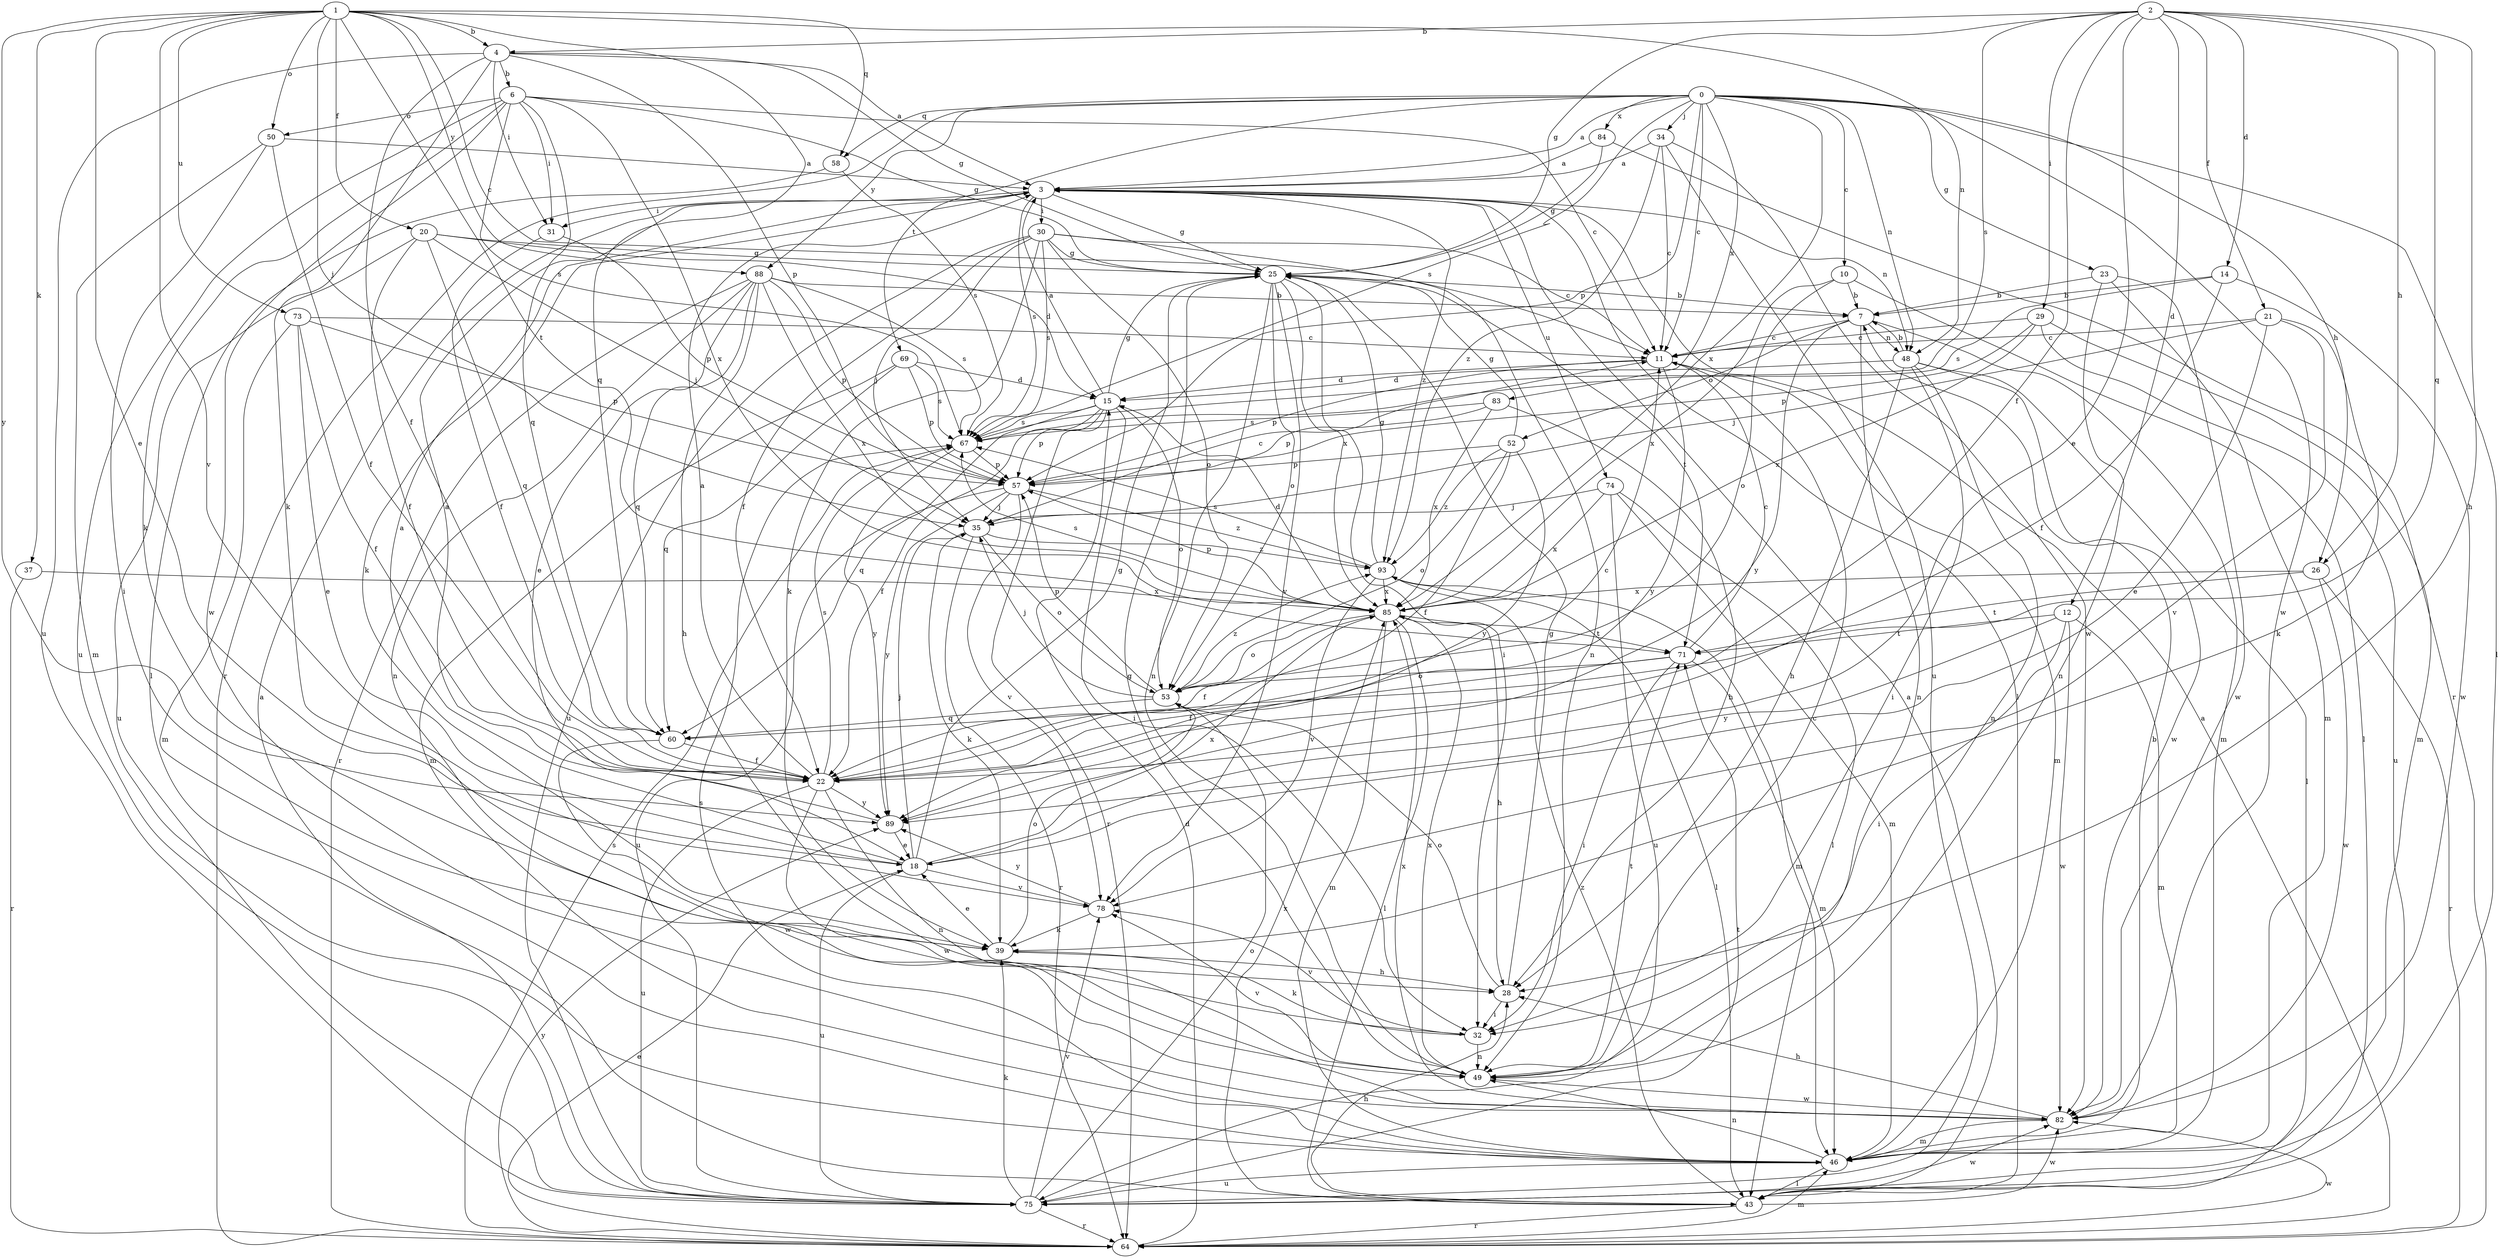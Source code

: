 strict digraph  {
0;
1;
2;
3;
4;
6;
7;
10;
11;
12;
14;
15;
18;
20;
21;
22;
23;
25;
26;
28;
29;
30;
31;
32;
34;
35;
37;
39;
43;
46;
48;
49;
50;
52;
53;
57;
58;
60;
64;
67;
69;
71;
73;
74;
75;
78;
82;
83;
84;
85;
88;
89;
93;
0 -> 3  [label=a];
0 -> 10  [label=c];
0 -> 11  [label=c];
0 -> 23  [label=g];
0 -> 26  [label=h];
0 -> 34  [label=j];
0 -> 43  [label=l];
0 -> 48  [label=n];
0 -> 57  [label=p];
0 -> 58  [label=q];
0 -> 64  [label=r];
0 -> 67  [label=s];
0 -> 69  [label=t];
0 -> 82  [label=w];
0 -> 83  [label=x];
0 -> 84  [label=x];
0 -> 85  [label=x];
0 -> 88  [label=y];
1 -> 4  [label=b];
1 -> 11  [label=c];
1 -> 18  [label=e];
1 -> 20  [label=f];
1 -> 35  [label=j];
1 -> 37  [label=k];
1 -> 48  [label=n];
1 -> 50  [label=o];
1 -> 58  [label=q];
1 -> 60  [label=q];
1 -> 71  [label=t];
1 -> 73  [label=u];
1 -> 78  [label=v];
1 -> 88  [label=y];
1 -> 89  [label=y];
2 -> 4  [label=b];
2 -> 12  [label=d];
2 -> 14  [label=d];
2 -> 18  [label=e];
2 -> 21  [label=f];
2 -> 22  [label=f];
2 -> 25  [label=g];
2 -> 26  [label=h];
2 -> 28  [label=h];
2 -> 29  [label=i];
2 -> 60  [label=q];
2 -> 67  [label=s];
3 -> 25  [label=g];
3 -> 30  [label=i];
3 -> 31  [label=i];
3 -> 39  [label=k];
3 -> 43  [label=l];
3 -> 48  [label=n];
3 -> 67  [label=s];
3 -> 74  [label=u];
3 -> 93  [label=z];
4 -> 3  [label=a];
4 -> 6  [label=b];
4 -> 22  [label=f];
4 -> 25  [label=g];
4 -> 31  [label=i];
4 -> 39  [label=k];
4 -> 57  [label=p];
4 -> 75  [label=u];
6 -> 11  [label=c];
6 -> 25  [label=g];
6 -> 31  [label=i];
6 -> 39  [label=k];
6 -> 50  [label=o];
6 -> 60  [label=q];
6 -> 67  [label=s];
6 -> 75  [label=u];
6 -> 82  [label=w];
6 -> 85  [label=x];
7 -> 11  [label=c];
7 -> 46  [label=m];
7 -> 48  [label=n];
7 -> 49  [label=n];
7 -> 52  [label=o];
7 -> 89  [label=y];
10 -> 7  [label=b];
10 -> 43  [label=l];
10 -> 53  [label=o];
10 -> 85  [label=x];
11 -> 15  [label=d];
11 -> 46  [label=m];
11 -> 57  [label=p];
11 -> 89  [label=y];
12 -> 32  [label=i];
12 -> 46  [label=m];
12 -> 71  [label=t];
12 -> 82  [label=w];
12 -> 89  [label=y];
14 -> 7  [label=b];
14 -> 22  [label=f];
14 -> 67  [label=s];
14 -> 82  [label=w];
15 -> 3  [label=a];
15 -> 22  [label=f];
15 -> 25  [label=g];
15 -> 32  [label=i];
15 -> 53  [label=o];
15 -> 57  [label=p];
15 -> 60  [label=q];
15 -> 64  [label=r];
15 -> 67  [label=s];
18 -> 3  [label=a];
18 -> 25  [label=g];
18 -> 35  [label=j];
18 -> 75  [label=u];
18 -> 78  [label=v];
18 -> 85  [label=x];
20 -> 15  [label=d];
20 -> 22  [label=f];
20 -> 25  [label=g];
20 -> 35  [label=j];
20 -> 60  [label=q];
20 -> 75  [label=u];
21 -> 11  [label=c];
21 -> 18  [label=e];
21 -> 35  [label=j];
21 -> 39  [label=k];
21 -> 78  [label=v];
22 -> 3  [label=a];
22 -> 11  [label=c];
22 -> 49  [label=n];
22 -> 67  [label=s];
22 -> 75  [label=u];
22 -> 82  [label=w];
22 -> 89  [label=y];
23 -> 7  [label=b];
23 -> 46  [label=m];
23 -> 49  [label=n];
23 -> 82  [label=w];
25 -> 7  [label=b];
25 -> 32  [label=i];
25 -> 49  [label=n];
25 -> 53  [label=o];
25 -> 71  [label=t];
25 -> 78  [label=v];
25 -> 85  [label=x];
26 -> 64  [label=r];
26 -> 71  [label=t];
26 -> 82  [label=w];
26 -> 85  [label=x];
28 -> 25  [label=g];
28 -> 32  [label=i];
28 -> 53  [label=o];
29 -> 11  [label=c];
29 -> 46  [label=m];
29 -> 57  [label=p];
29 -> 75  [label=u];
29 -> 85  [label=x];
30 -> 11  [label=c];
30 -> 22  [label=f];
30 -> 25  [label=g];
30 -> 35  [label=j];
30 -> 39  [label=k];
30 -> 49  [label=n];
30 -> 53  [label=o];
30 -> 67  [label=s];
30 -> 75  [label=u];
31 -> 22  [label=f];
31 -> 57  [label=p];
32 -> 39  [label=k];
32 -> 49  [label=n];
32 -> 78  [label=v];
34 -> 3  [label=a];
34 -> 11  [label=c];
34 -> 75  [label=u];
34 -> 82  [label=w];
34 -> 93  [label=z];
35 -> 11  [label=c];
35 -> 39  [label=k];
35 -> 53  [label=o];
35 -> 64  [label=r];
35 -> 93  [label=z];
37 -> 64  [label=r];
37 -> 85  [label=x];
39 -> 18  [label=e];
39 -> 28  [label=h];
39 -> 53  [label=o];
43 -> 3  [label=a];
43 -> 28  [label=h];
43 -> 64  [label=r];
43 -> 82  [label=w];
43 -> 85  [label=x];
43 -> 93  [label=z];
46 -> 7  [label=b];
46 -> 43  [label=l];
46 -> 49  [label=n];
46 -> 67  [label=s];
46 -> 75  [label=u];
48 -> 7  [label=b];
48 -> 15  [label=d];
48 -> 28  [label=h];
48 -> 32  [label=i];
48 -> 43  [label=l];
48 -> 49  [label=n];
48 -> 82  [label=w];
49 -> 11  [label=c];
49 -> 25  [label=g];
49 -> 71  [label=t];
49 -> 78  [label=v];
49 -> 82  [label=w];
49 -> 85  [label=x];
50 -> 3  [label=a];
50 -> 22  [label=f];
50 -> 32  [label=i];
50 -> 46  [label=m];
52 -> 22  [label=f];
52 -> 25  [label=g];
52 -> 53  [label=o];
52 -> 57  [label=p];
52 -> 89  [label=y];
52 -> 93  [label=z];
53 -> 35  [label=j];
53 -> 57  [label=p];
53 -> 60  [label=q];
53 -> 93  [label=z];
57 -> 35  [label=j];
57 -> 75  [label=u];
57 -> 78  [label=v];
57 -> 89  [label=y];
57 -> 93  [label=z];
58 -> 43  [label=l];
58 -> 67  [label=s];
60 -> 22  [label=f];
60 -> 82  [label=w];
64 -> 3  [label=a];
64 -> 15  [label=d];
64 -> 18  [label=e];
64 -> 46  [label=m];
64 -> 67  [label=s];
64 -> 82  [label=w];
64 -> 89  [label=y];
67 -> 57  [label=p];
67 -> 89  [label=y];
69 -> 15  [label=d];
69 -> 46  [label=m];
69 -> 57  [label=p];
69 -> 60  [label=q];
69 -> 67  [label=s];
71 -> 11  [label=c];
71 -> 22  [label=f];
71 -> 32  [label=i];
71 -> 46  [label=m];
71 -> 53  [label=o];
73 -> 11  [label=c];
73 -> 18  [label=e];
73 -> 22  [label=f];
73 -> 46  [label=m];
73 -> 57  [label=p];
74 -> 35  [label=j];
74 -> 43  [label=l];
74 -> 46  [label=m];
74 -> 75  [label=u];
74 -> 85  [label=x];
75 -> 3  [label=a];
75 -> 39  [label=k];
75 -> 53  [label=o];
75 -> 64  [label=r];
75 -> 71  [label=t];
75 -> 78  [label=v];
75 -> 82  [label=w];
78 -> 39  [label=k];
78 -> 89  [label=y];
82 -> 28  [label=h];
82 -> 46  [label=m];
82 -> 85  [label=x];
83 -> 28  [label=h];
83 -> 57  [label=p];
83 -> 67  [label=s];
83 -> 85  [label=x];
84 -> 3  [label=a];
84 -> 25  [label=g];
84 -> 64  [label=r];
85 -> 15  [label=d];
85 -> 22  [label=f];
85 -> 28  [label=h];
85 -> 43  [label=l];
85 -> 46  [label=m];
85 -> 53  [label=o];
85 -> 57  [label=p];
85 -> 67  [label=s];
85 -> 71  [label=t];
88 -> 7  [label=b];
88 -> 18  [label=e];
88 -> 28  [label=h];
88 -> 49  [label=n];
88 -> 57  [label=p];
88 -> 60  [label=q];
88 -> 64  [label=r];
88 -> 67  [label=s];
88 -> 85  [label=x];
89 -> 3  [label=a];
89 -> 18  [label=e];
93 -> 25  [label=g];
93 -> 43  [label=l];
93 -> 46  [label=m];
93 -> 67  [label=s];
93 -> 78  [label=v];
93 -> 85  [label=x];
}
